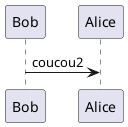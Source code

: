 {
  "sha1": "aqjo33ha5if9mp91gyggc1uvxymauaq",
  "insertion": {
    "when": "2024-05-30T20:48:21.930Z",
    "user": "plantuml@gmail.com"
  }
}
@startuml
Bob->Alice: coucou2
@enduml
